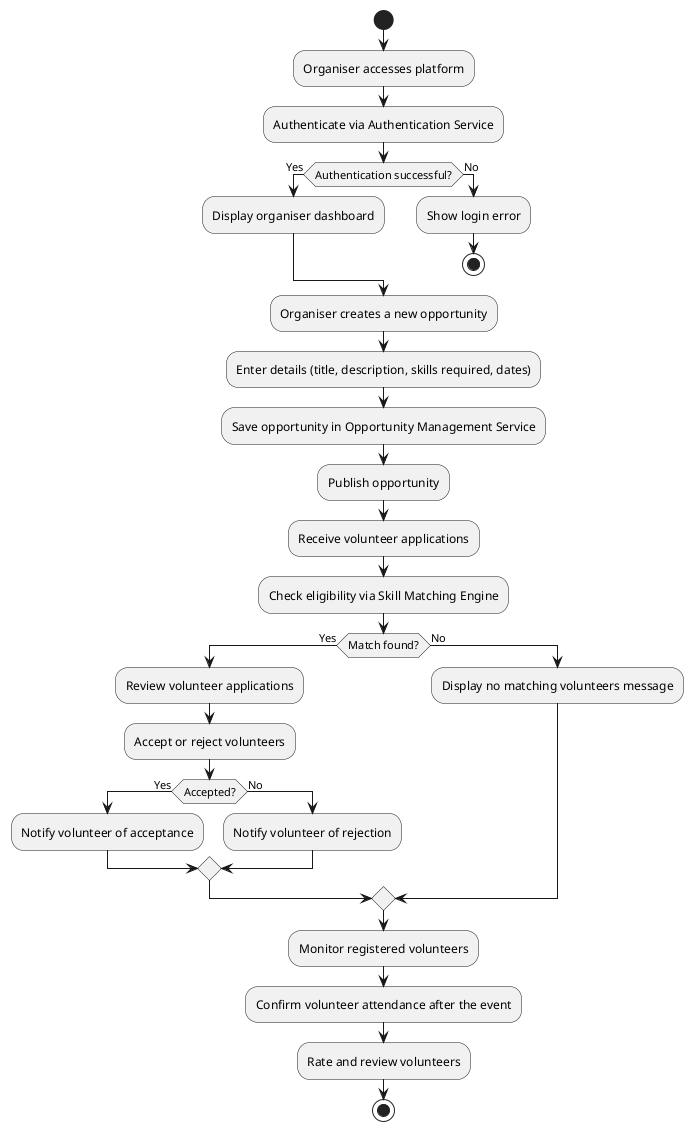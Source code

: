 @startuml
start

:Organiser accesses platform;
:Authenticate via Authentication Service;
if (Authentication successful?) then (Yes)
    :Display organiser dashboard;
else (No)
    :Show login error;
    stop
endif

:Organiser creates a new opportunity;
:Enter details (title, description, skills required, dates);
:Save opportunity in Opportunity Management Service;
:Publish opportunity;

:Receive volunteer applications;
:Check eligibility via Skill Matching Engine;
if (Match found?) then (Yes)
    :Review volunteer applications;
    :Accept or reject volunteers;
    if (Accepted?) then (Yes)
        :Notify volunteer of acceptance;
    else (No)
        :Notify volunteer of rejection;
    endif
else (No)
    :Display no matching volunteers message;
endif

:Monitor registered volunteers;
:Confirm volunteer attendance after the event;
:Rate and review volunteers;

stop
@enduml